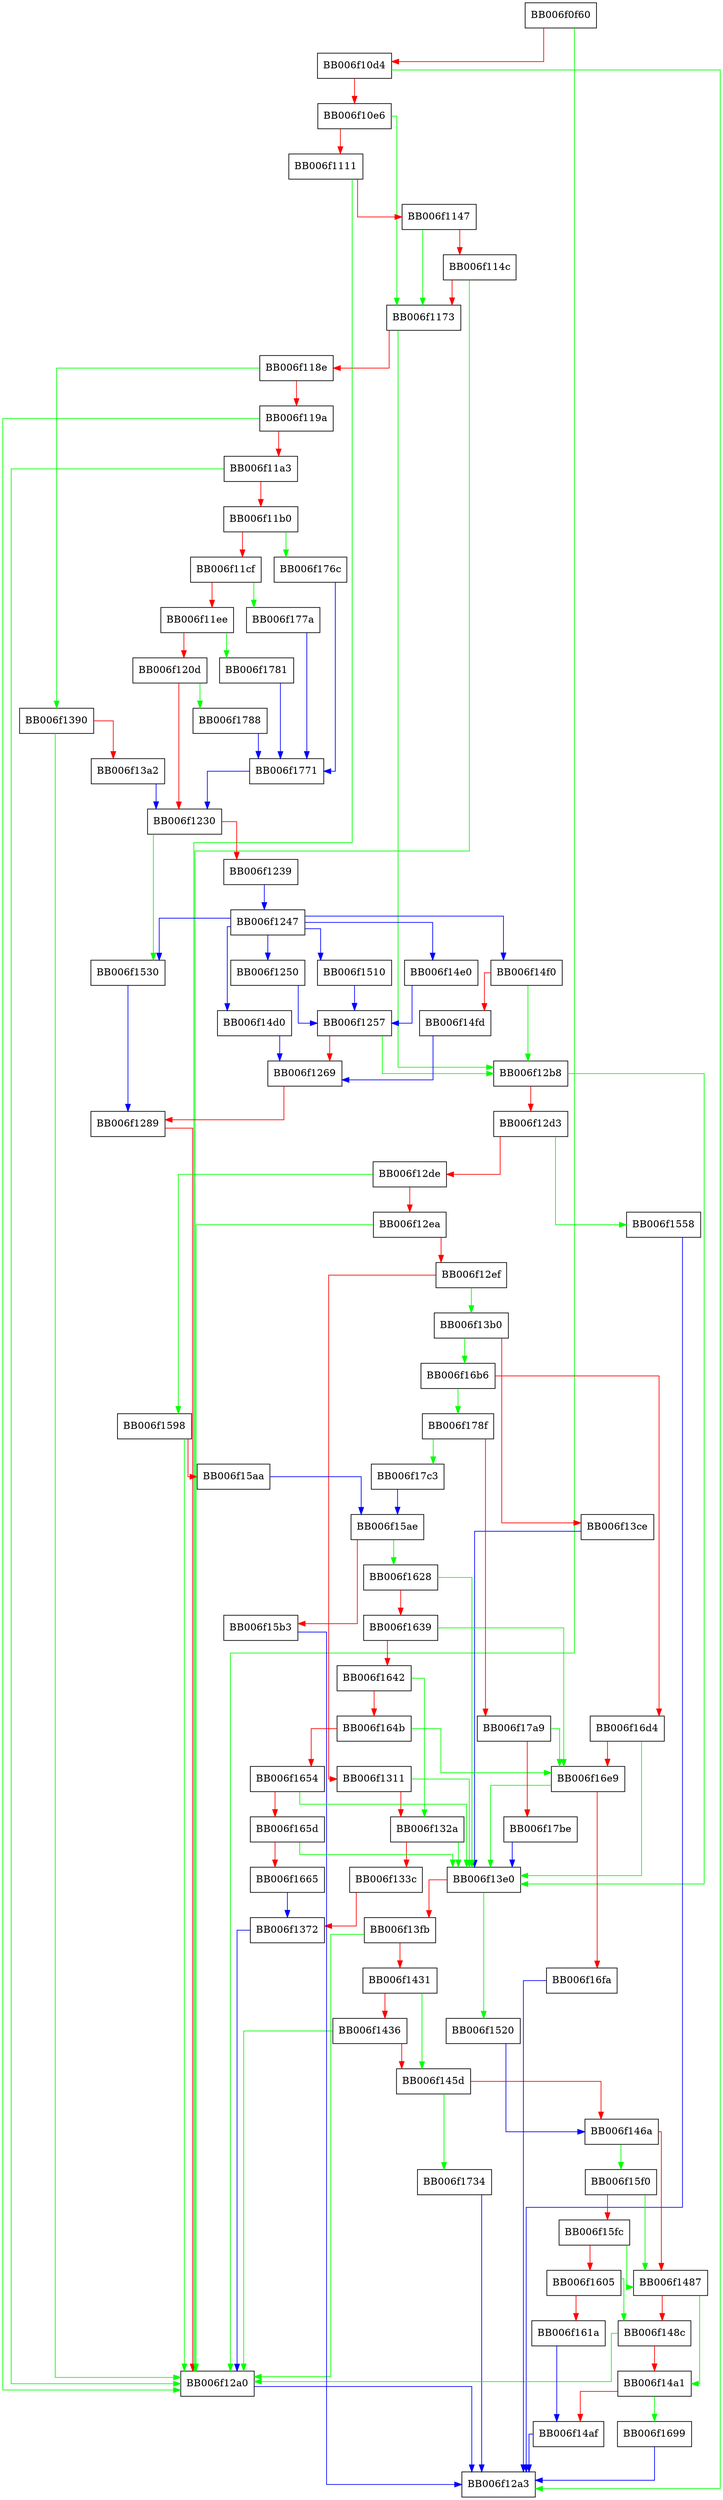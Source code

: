 digraph rsa_set_ctx_params {
  node [shape="box"];
  graph [splines=ortho];
  BB006f0f60 -> BB006f12a0 [color="green"];
  BB006f0f60 -> BB006f10d4 [color="red"];
  BB006f10d4 -> BB006f12a3 [color="green"];
  BB006f10d4 -> BB006f10e6 [color="red"];
  BB006f10e6 -> BB006f1173 [color="green"];
  BB006f10e6 -> BB006f1111 [color="red"];
  BB006f1111 -> BB006f12a0 [color="green"];
  BB006f1111 -> BB006f1147 [color="red"];
  BB006f1147 -> BB006f1173 [color="green"];
  BB006f1147 -> BB006f114c [color="red"];
  BB006f114c -> BB006f12a0 [color="green"];
  BB006f114c -> BB006f1173 [color="red"];
  BB006f1173 -> BB006f12b8 [color="green"];
  BB006f1173 -> BB006f118e [color="red"];
  BB006f118e -> BB006f1390 [color="green"];
  BB006f118e -> BB006f119a [color="red"];
  BB006f119a -> BB006f12a0 [color="green"];
  BB006f119a -> BB006f11a3 [color="red"];
  BB006f11a3 -> BB006f12a0 [color="green"];
  BB006f11a3 -> BB006f11b0 [color="red"];
  BB006f11b0 -> BB006f176c [color="green"];
  BB006f11b0 -> BB006f11cf [color="red"];
  BB006f11cf -> BB006f177a [color="green"];
  BB006f11cf -> BB006f11ee [color="red"];
  BB006f11ee -> BB006f1781 [color="green"];
  BB006f11ee -> BB006f120d [color="red"];
  BB006f120d -> BB006f1788 [color="green"];
  BB006f120d -> BB006f1230 [color="red"];
  BB006f1230 -> BB006f1530 [color="green"];
  BB006f1230 -> BB006f1239 [color="red"];
  BB006f1239 -> BB006f1247 [color="blue"];
  BB006f1247 -> BB006f1530 [color="blue"];
  BB006f1247 -> BB006f1510 [color="blue"];
  BB006f1247 -> BB006f14e0 [color="blue"];
  BB006f1247 -> BB006f14d0 [color="blue"];
  BB006f1247 -> BB006f1250 [color="blue"];
  BB006f1247 -> BB006f14f0 [color="blue"];
  BB006f1250 -> BB006f1257 [color="blue"];
  BB006f1257 -> BB006f12b8 [color="green"];
  BB006f1257 -> BB006f1269 [color="red"];
  BB006f1269 -> BB006f1289 [color="red"];
  BB006f1289 -> BB006f12a0 [color="red"];
  BB006f12a0 -> BB006f12a3 [color="blue"];
  BB006f12b8 -> BB006f13e0 [color="green"];
  BB006f12b8 -> BB006f12d3 [color="red"];
  BB006f12d3 -> BB006f1558 [color="green"];
  BB006f12d3 -> BB006f12de [color="red"];
  BB006f12de -> BB006f1598 [color="green"];
  BB006f12de -> BB006f12ea [color="red"];
  BB006f12ea -> BB006f12a0 [color="green"];
  BB006f12ea -> BB006f12ef [color="red"];
  BB006f12ef -> BB006f13b0 [color="green"];
  BB006f12ef -> BB006f1311 [color="red"];
  BB006f1311 -> BB006f13e0 [color="green"];
  BB006f1311 -> BB006f132a [color="red"];
  BB006f132a -> BB006f13e0 [color="green"];
  BB006f132a -> BB006f133c [color="red"];
  BB006f133c -> BB006f1372 [color="red"];
  BB006f1372 -> BB006f12a0 [color="blue"];
  BB006f1390 -> BB006f12a0 [color="green"];
  BB006f1390 -> BB006f13a2 [color="red"];
  BB006f13a2 -> BB006f1230 [color="blue"];
  BB006f13b0 -> BB006f16b6 [color="green"];
  BB006f13b0 -> BB006f13ce [color="red"];
  BB006f13ce -> BB006f13e0 [color="blue"];
  BB006f13e0 -> BB006f1520 [color="green"];
  BB006f13e0 -> BB006f13fb [color="red"];
  BB006f13fb -> BB006f12a0 [color="green"];
  BB006f13fb -> BB006f1431 [color="red"];
  BB006f1431 -> BB006f145d [color="green"];
  BB006f1431 -> BB006f1436 [color="red"];
  BB006f1436 -> BB006f12a0 [color="green"];
  BB006f1436 -> BB006f145d [color="red"];
  BB006f145d -> BB006f1734 [color="green"];
  BB006f145d -> BB006f146a [color="red"];
  BB006f146a -> BB006f15f0 [color="green"];
  BB006f146a -> BB006f1487 [color="red"];
  BB006f1487 -> BB006f14a1 [color="green"];
  BB006f1487 -> BB006f148c [color="red"];
  BB006f148c -> BB006f12a0 [color="green"];
  BB006f148c -> BB006f14a1 [color="red"];
  BB006f14a1 -> BB006f1699 [color="green"];
  BB006f14a1 -> BB006f14af [color="red"];
  BB006f14af -> BB006f12a3 [color="blue"];
  BB006f14d0 -> BB006f1269 [color="blue"];
  BB006f14e0 -> BB006f1257 [color="blue"];
  BB006f14f0 -> BB006f12b8 [color="green"];
  BB006f14f0 -> BB006f14fd [color="red"];
  BB006f14fd -> BB006f1269 [color="blue"];
  BB006f1510 -> BB006f1257 [color="blue"];
  BB006f1520 -> BB006f146a [color="blue"];
  BB006f1530 -> BB006f1289 [color="blue"];
  BB006f1558 -> BB006f12a3 [color="blue"];
  BB006f1598 -> BB006f12a0 [color="green"];
  BB006f1598 -> BB006f15aa [color="red"];
  BB006f15aa -> BB006f15ae [color="blue"];
  BB006f15ae -> BB006f1628 [color="green"];
  BB006f15ae -> BB006f15b3 [color="red"];
  BB006f15b3 -> BB006f12a3 [color="blue"];
  BB006f15f0 -> BB006f1487 [color="green"];
  BB006f15f0 -> BB006f15fc [color="red"];
  BB006f15fc -> BB006f1487 [color="green"];
  BB006f15fc -> BB006f1605 [color="red"];
  BB006f1605 -> BB006f148c [color="green"];
  BB006f1605 -> BB006f161a [color="red"];
  BB006f161a -> BB006f14af [color="blue"];
  BB006f1628 -> BB006f13e0 [color="green"];
  BB006f1628 -> BB006f1639 [color="red"];
  BB006f1639 -> BB006f16e9 [color="green"];
  BB006f1639 -> BB006f1642 [color="red"];
  BB006f1642 -> BB006f132a [color="green"];
  BB006f1642 -> BB006f164b [color="red"];
  BB006f164b -> BB006f16e9 [color="green"];
  BB006f164b -> BB006f1654 [color="red"];
  BB006f1654 -> BB006f13e0 [color="green"];
  BB006f1654 -> BB006f165d [color="red"];
  BB006f165d -> BB006f13e0 [color="green"];
  BB006f165d -> BB006f1665 [color="red"];
  BB006f1665 -> BB006f1372 [color="blue"];
  BB006f1699 -> BB006f12a3 [color="blue"];
  BB006f16b6 -> BB006f178f [color="green"];
  BB006f16b6 -> BB006f16d4 [color="red"];
  BB006f16d4 -> BB006f13e0 [color="green"];
  BB006f16d4 -> BB006f16e9 [color="red"];
  BB006f16e9 -> BB006f13e0 [color="green"];
  BB006f16e9 -> BB006f16fa [color="red"];
  BB006f16fa -> BB006f12a3 [color="blue"];
  BB006f1734 -> BB006f12a3 [color="blue"];
  BB006f176c -> BB006f1771 [color="blue"];
  BB006f1771 -> BB006f1230 [color="blue"];
  BB006f177a -> BB006f1771 [color="blue"];
  BB006f1781 -> BB006f1771 [color="blue"];
  BB006f1788 -> BB006f1771 [color="blue"];
  BB006f178f -> BB006f17c3 [color="green"];
  BB006f178f -> BB006f17a9 [color="red"];
  BB006f17a9 -> BB006f16e9 [color="green"];
  BB006f17a9 -> BB006f17be [color="red"];
  BB006f17be -> BB006f13e0 [color="blue"];
  BB006f17c3 -> BB006f15ae [color="blue"];
}